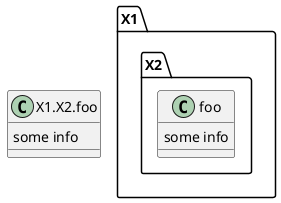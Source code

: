 @startuml
set namespaceSeparator ::
class X1::X2::foo {
	some info
}

set namespaceSeparator none
class X1.X2.foo {
	some info
}
@enduml